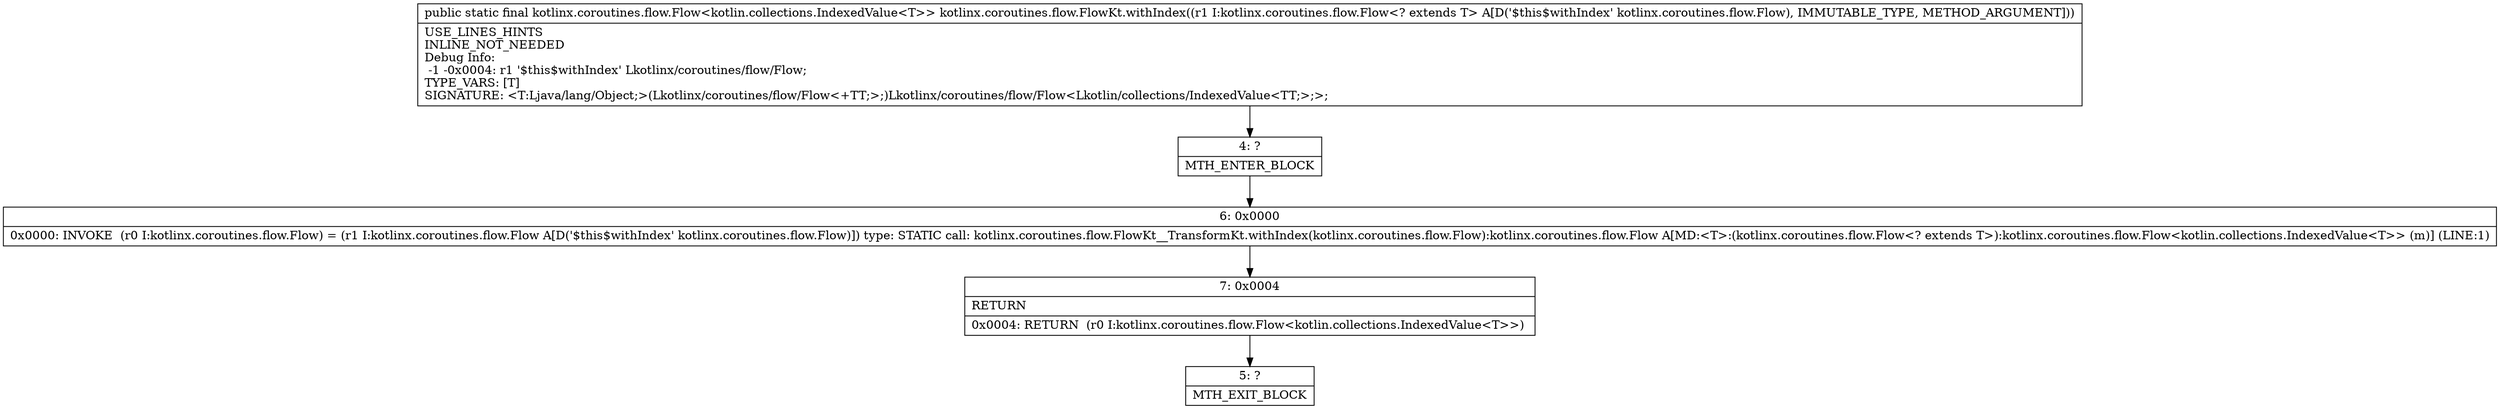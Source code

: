digraph "CFG forkotlinx.coroutines.flow.FlowKt.withIndex(Lkotlinx\/coroutines\/flow\/Flow;)Lkotlinx\/coroutines\/flow\/Flow;" {
Node_4 [shape=record,label="{4\:\ ?|MTH_ENTER_BLOCK\l}"];
Node_6 [shape=record,label="{6\:\ 0x0000|0x0000: INVOKE  (r0 I:kotlinx.coroutines.flow.Flow) = (r1 I:kotlinx.coroutines.flow.Flow A[D('$this$withIndex' kotlinx.coroutines.flow.Flow)]) type: STATIC call: kotlinx.coroutines.flow.FlowKt__TransformKt.withIndex(kotlinx.coroutines.flow.Flow):kotlinx.coroutines.flow.Flow A[MD:\<T\>:(kotlinx.coroutines.flow.Flow\<? extends T\>):kotlinx.coroutines.flow.Flow\<kotlin.collections.IndexedValue\<T\>\> (m)] (LINE:1)\l}"];
Node_7 [shape=record,label="{7\:\ 0x0004|RETURN\l|0x0004: RETURN  (r0 I:kotlinx.coroutines.flow.Flow\<kotlin.collections.IndexedValue\<T\>\>) \l}"];
Node_5 [shape=record,label="{5\:\ ?|MTH_EXIT_BLOCK\l}"];
MethodNode[shape=record,label="{public static final kotlinx.coroutines.flow.Flow\<kotlin.collections.IndexedValue\<T\>\> kotlinx.coroutines.flow.FlowKt.withIndex((r1 I:kotlinx.coroutines.flow.Flow\<? extends T\> A[D('$this$withIndex' kotlinx.coroutines.flow.Flow), IMMUTABLE_TYPE, METHOD_ARGUMENT]))  | USE_LINES_HINTS\lINLINE_NOT_NEEDED\lDebug Info:\l  \-1 \-0x0004: r1 '$this$withIndex' Lkotlinx\/coroutines\/flow\/Flow;\lTYPE_VARS: [T]\lSIGNATURE: \<T:Ljava\/lang\/Object;\>(Lkotlinx\/coroutines\/flow\/Flow\<+TT;\>;)Lkotlinx\/coroutines\/flow\/Flow\<Lkotlin\/collections\/IndexedValue\<TT;\>;\>;\l}"];
MethodNode -> Node_4;Node_4 -> Node_6;
Node_6 -> Node_7;
Node_7 -> Node_5;
}

